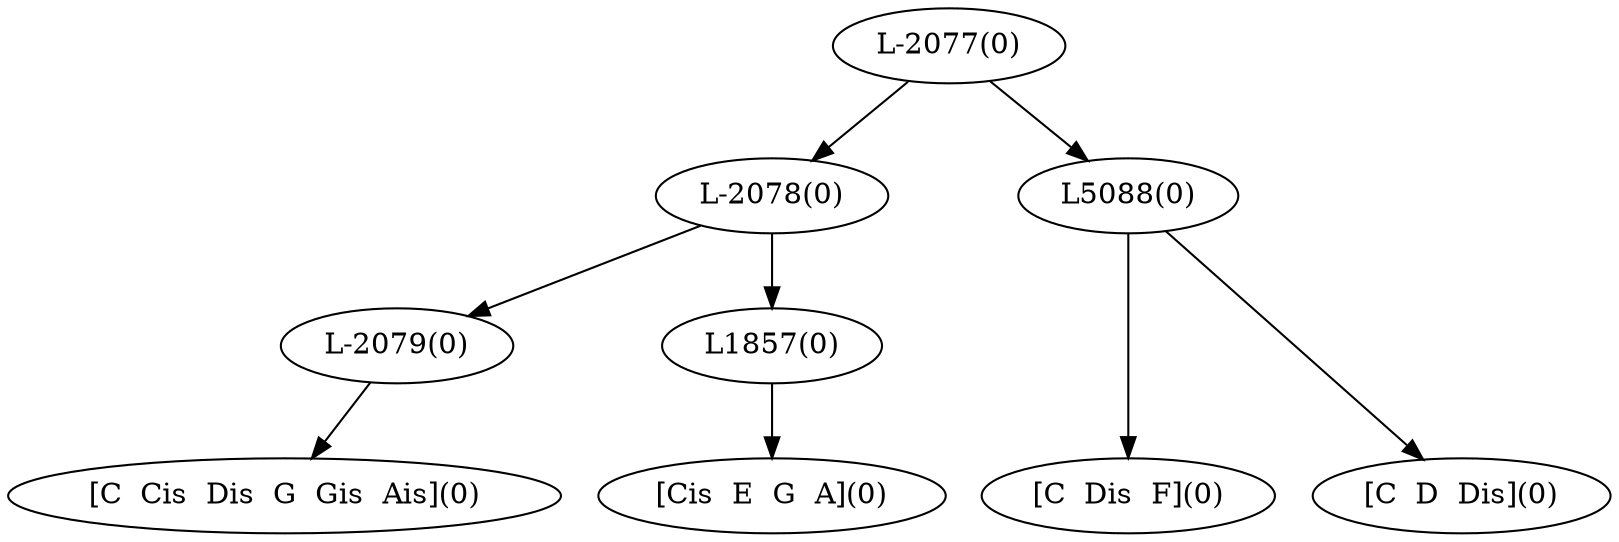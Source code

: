 digraph sample{
"L-2079(0)"->"[C  Cis  Dis  G  Gis  Ais](0)"
"L1857(0)"->"[Cis  E  G  A](0)"
"L-2078(0)"->"L-2079(0)"
"L-2078(0)"->"L1857(0)"
"L5088(0)"->"[C  Dis  F](0)"
"L5088(0)"->"[C  D  Dis](0)"
"L-2077(0)"->"L-2078(0)"
"L-2077(0)"->"L5088(0)"
{rank = min; "L-2077(0)"}
{rank = same; "L-2078(0)"; "L5088(0)";}
{rank = same; "L-2079(0)"; "L1857(0)";}
{rank = max; "[C  Cis  Dis  G  Gis  Ais](0)"; "[C  D  Dis](0)"; "[C  Dis  F](0)"; "[Cis  E  G  A](0)";}
}